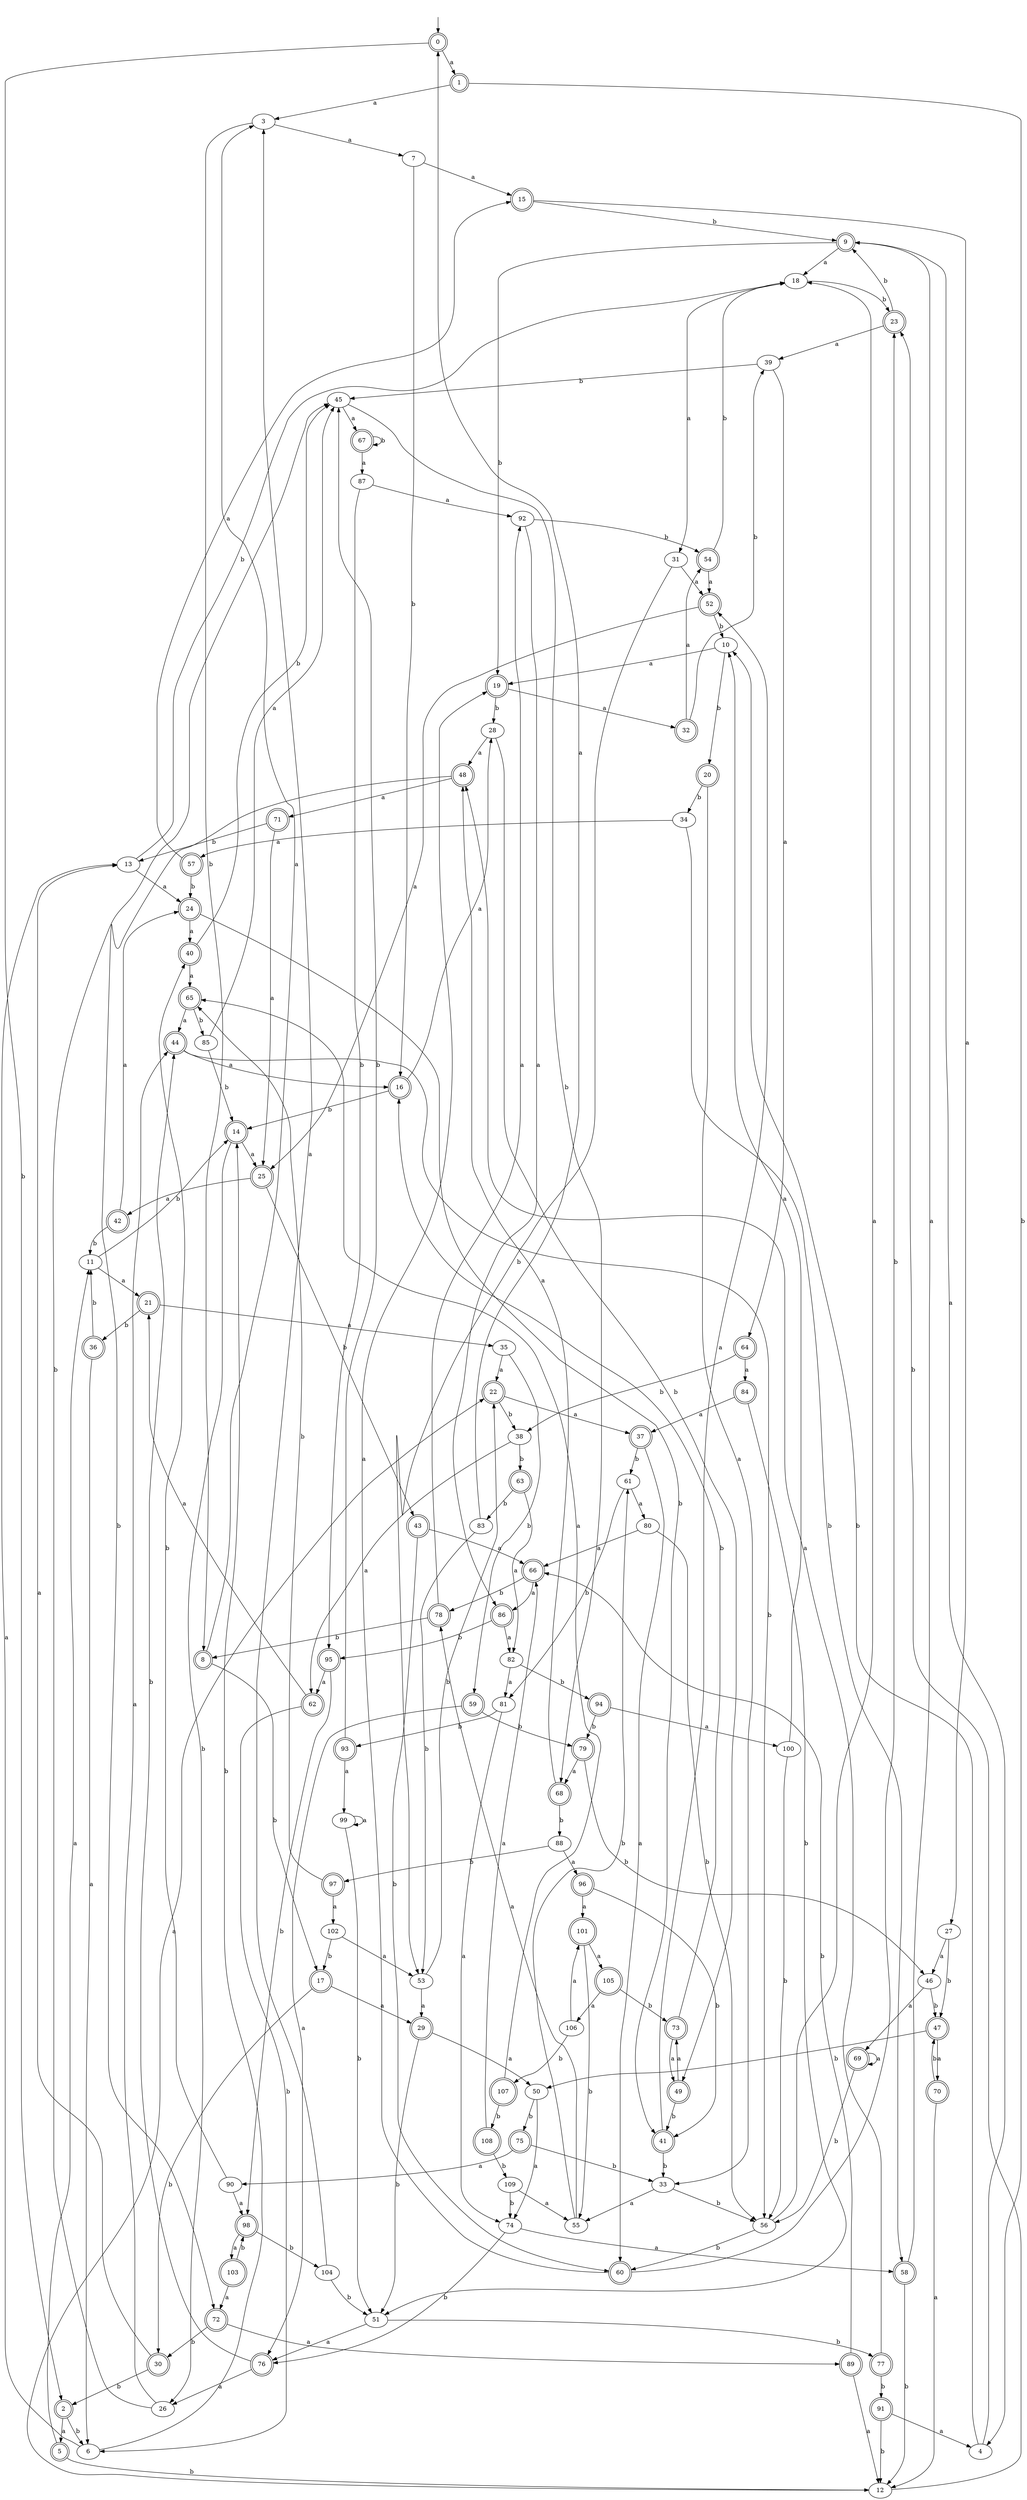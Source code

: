 digraph RandomDFA {
  __start0 [label="", shape=none];
  __start0 -> 0 [label=""];
  0 [shape=circle] [shape=doublecircle]
  0 -> 1 [label="a"]
  0 -> 2 [label="b"]
  1 [shape=doublecircle]
  1 -> 3 [label="a"]
  1 -> 4 [label="b"]
  2 [shape=doublecircle]
  2 -> 5 [label="a"]
  2 -> 6 [label="b"]
  3
  3 -> 7 [label="a"]
  3 -> 8 [label="b"]
  4
  4 -> 9 [label="a"]
  4 -> 10 [label="b"]
  5 [shape=doublecircle]
  5 -> 11 [label="a"]
  5 -> 12 [label="b"]
  6
  6 -> 13 [label="a"]
  6 -> 14 [label="b"]
  7
  7 -> 15 [label="a"]
  7 -> 16 [label="b"]
  8 [shape=doublecircle]
  8 -> 3 [label="a"]
  8 -> 17 [label="b"]
  9 [shape=doublecircle]
  9 -> 18 [label="a"]
  9 -> 19 [label="b"]
  10
  10 -> 19 [label="a"]
  10 -> 20 [label="b"]
  11
  11 -> 21 [label="a"]
  11 -> 14 [label="b"]
  12
  12 -> 22 [label="a"]
  12 -> 23 [label="b"]
  13
  13 -> 24 [label="a"]
  13 -> 18 [label="b"]
  14 [shape=doublecircle]
  14 -> 25 [label="a"]
  14 -> 26 [label="b"]
  15 [shape=doublecircle]
  15 -> 27 [label="a"]
  15 -> 9 [label="b"]
  16 [shape=doublecircle]
  16 -> 28 [label="a"]
  16 -> 14 [label="b"]
  17 [shape=doublecircle]
  17 -> 29 [label="a"]
  17 -> 30 [label="b"]
  18
  18 -> 31 [label="a"]
  18 -> 23 [label="b"]
  19 [shape=doublecircle]
  19 -> 32 [label="a"]
  19 -> 28 [label="b"]
  20 [shape=doublecircle]
  20 -> 33 [label="a"]
  20 -> 34 [label="b"]
  21 [shape=doublecircle]
  21 -> 35 [label="a"]
  21 -> 36 [label="b"]
  22 [shape=doublecircle]
  22 -> 37 [label="a"]
  22 -> 38 [label="b"]
  23 [shape=doublecircle]
  23 -> 39 [label="a"]
  23 -> 9 [label="b"]
  24 [shape=doublecircle]
  24 -> 40 [label="a"]
  24 -> 41 [label="b"]
  25 [shape=doublecircle]
  25 -> 42 [label="a"]
  25 -> 43 [label="b"]
  26
  26 -> 44 [label="a"]
  26 -> 45 [label="b"]
  27
  27 -> 46 [label="a"]
  27 -> 47 [label="b"]
  28
  28 -> 48 [label="a"]
  28 -> 49 [label="b"]
  29 [shape=doublecircle]
  29 -> 50 [label="a"]
  29 -> 51 [label="b"]
  30 [shape=doublecircle]
  30 -> 13 [label="a"]
  30 -> 2 [label="b"]
  31
  31 -> 52 [label="a"]
  31 -> 53 [label="b"]
  32 [shape=doublecircle]
  32 -> 54 [label="a"]
  32 -> 39 [label="b"]
  33
  33 -> 55 [label="a"]
  33 -> 56 [label="b"]
  34
  34 -> 57 [label="a"]
  34 -> 58 [label="b"]
  35
  35 -> 22 [label="a"]
  35 -> 59 [label="b"]
  36 [shape=doublecircle]
  36 -> 6 [label="a"]
  36 -> 11 [label="b"]
  37 [shape=doublecircle]
  37 -> 60 [label="a"]
  37 -> 61 [label="b"]
  38
  38 -> 62 [label="a"]
  38 -> 63 [label="b"]
  39
  39 -> 64 [label="a"]
  39 -> 45 [label="b"]
  40 [shape=doublecircle]
  40 -> 65 [label="a"]
  40 -> 45 [label="b"]
  41 [shape=doublecircle]
  41 -> 52 [label="a"]
  41 -> 33 [label="b"]
  42 [shape=doublecircle]
  42 -> 24 [label="a"]
  42 -> 11 [label="b"]
  43 [shape=doublecircle]
  43 -> 66 [label="a"]
  43 -> 60 [label="b"]
  44 [shape=doublecircle]
  44 -> 16 [label="a"]
  44 -> 56 [label="b"]
  45
  45 -> 67 [label="a"]
  45 -> 68 [label="b"]
  46
  46 -> 69 [label="a"]
  46 -> 47 [label="b"]
  47 [shape=doublecircle]
  47 -> 70 [label="a"]
  47 -> 50 [label="b"]
  48 [shape=doublecircle]
  48 -> 71 [label="a"]
  48 -> 72 [label="b"]
  49 [shape=doublecircle]
  49 -> 73 [label="a"]
  49 -> 41 [label="b"]
  50
  50 -> 74 [label="a"]
  50 -> 75 [label="b"]
  51
  51 -> 76 [label="a"]
  51 -> 77 [label="b"]
  52 [shape=doublecircle]
  52 -> 25 [label="a"]
  52 -> 10 [label="b"]
  53
  53 -> 29 [label="a"]
  53 -> 22 [label="b"]
  54 [shape=doublecircle]
  54 -> 52 [label="a"]
  54 -> 18 [label="b"]
  55
  55 -> 78 [label="a"]
  55 -> 61 [label="b"]
  56
  56 -> 18 [label="a"]
  56 -> 60 [label="b"]
  57 [shape=doublecircle]
  57 -> 15 [label="a"]
  57 -> 24 [label="b"]
  58 [shape=doublecircle]
  58 -> 9 [label="a"]
  58 -> 12 [label="b"]
  59 [shape=doublecircle]
  59 -> 76 [label="a"]
  59 -> 79 [label="b"]
  60 [shape=doublecircle]
  60 -> 19 [label="a"]
  60 -> 23 [label="b"]
  61
  61 -> 80 [label="a"]
  61 -> 81 [label="b"]
  62 [shape=doublecircle]
  62 -> 21 [label="a"]
  62 -> 6 [label="b"]
  63 [shape=doublecircle]
  63 -> 82 [label="a"]
  63 -> 83 [label="b"]
  64 [shape=doublecircle]
  64 -> 84 [label="a"]
  64 -> 38 [label="b"]
  65 [shape=doublecircle]
  65 -> 44 [label="a"]
  65 -> 85 [label="b"]
  66 [shape=doublecircle]
  66 -> 86 [label="a"]
  66 -> 78 [label="b"]
  67 [shape=doublecircle]
  67 -> 87 [label="a"]
  67 -> 67 [label="b"]
  68 [shape=doublecircle]
  68 -> 48 [label="a"]
  68 -> 88 [label="b"]
  69 [shape=doublecircle]
  69 -> 69 [label="a"]
  69 -> 56 [label="b"]
  70 [shape=doublecircle]
  70 -> 12 [label="a"]
  70 -> 47 [label="b"]
  71 [shape=doublecircle]
  71 -> 25 [label="a"]
  71 -> 13 [label="b"]
  72 [shape=doublecircle]
  72 -> 89 [label="a"]
  72 -> 30 [label="b"]
  73 [shape=doublecircle]
  73 -> 49 [label="a"]
  73 -> 16 [label="b"]
  74
  74 -> 58 [label="a"]
  74 -> 76 [label="b"]
  75 [shape=doublecircle]
  75 -> 90 [label="a"]
  75 -> 33 [label="b"]
  76 [shape=doublecircle]
  76 -> 26 [label="a"]
  76 -> 44 [label="b"]
  77 [shape=doublecircle]
  77 -> 48 [label="a"]
  77 -> 91 [label="b"]
  78 [shape=doublecircle]
  78 -> 92 [label="a"]
  78 -> 8 [label="b"]
  79 [shape=doublecircle]
  79 -> 68 [label="a"]
  79 -> 46 [label="b"]
  80
  80 -> 66 [label="a"]
  80 -> 56 [label="b"]
  81
  81 -> 74 [label="a"]
  81 -> 93 [label="b"]
  82
  82 -> 81 [label="a"]
  82 -> 94 [label="b"]
  83
  83 -> 0 [label="a"]
  83 -> 53 [label="b"]
  84 [shape=doublecircle]
  84 -> 37 [label="a"]
  84 -> 51 [label="b"]
  85
  85 -> 45 [label="a"]
  85 -> 14 [label="b"]
  86 [shape=doublecircle]
  86 -> 82 [label="a"]
  86 -> 95 [label="b"]
  87
  87 -> 92 [label="a"]
  87 -> 95 [label="b"]
  88
  88 -> 96 [label="a"]
  88 -> 97 [label="b"]
  89 [shape=doublecircle]
  89 -> 12 [label="a"]
  89 -> 66 [label="b"]
  90
  90 -> 98 [label="a"]
  90 -> 40 [label="b"]
  91 [shape=doublecircle]
  91 -> 4 [label="a"]
  91 -> 12 [label="b"]
  92
  92 -> 86 [label="a"]
  92 -> 54 [label="b"]
  93 [shape=doublecircle]
  93 -> 99 [label="a"]
  93 -> 45 [label="b"]
  94 [shape=doublecircle]
  94 -> 100 [label="a"]
  94 -> 79 [label="b"]
  95 [shape=doublecircle]
  95 -> 62 [label="a"]
  95 -> 98 [label="b"]
  96 [shape=doublecircle]
  96 -> 101 [label="a"]
  96 -> 41 [label="b"]
  97 [shape=doublecircle]
  97 -> 102 [label="a"]
  97 -> 65 [label="b"]
  98 [shape=doublecircle]
  98 -> 103 [label="a"]
  98 -> 104 [label="b"]
  99
  99 -> 99 [label="a"]
  99 -> 51 [label="b"]
  100
  100 -> 10 [label="a"]
  100 -> 56 [label="b"]
  101 [shape=doublecircle]
  101 -> 105 [label="a"]
  101 -> 55 [label="b"]
  102
  102 -> 53 [label="a"]
  102 -> 17 [label="b"]
  103 [shape=doublecircle]
  103 -> 72 [label="a"]
  103 -> 98 [label="b"]
  104
  104 -> 3 [label="a"]
  104 -> 51 [label="b"]
  105 [shape=doublecircle]
  105 -> 106 [label="a"]
  105 -> 73 [label="b"]
  106
  106 -> 101 [label="a"]
  106 -> 107 [label="b"]
  107 [shape=doublecircle]
  107 -> 65 [label="a"]
  107 -> 108 [label="b"]
  108 [shape=doublecircle]
  108 -> 66 [label="a"]
  108 -> 109 [label="b"]
  109
  109 -> 55 [label="a"]
  109 -> 74 [label="b"]
}
